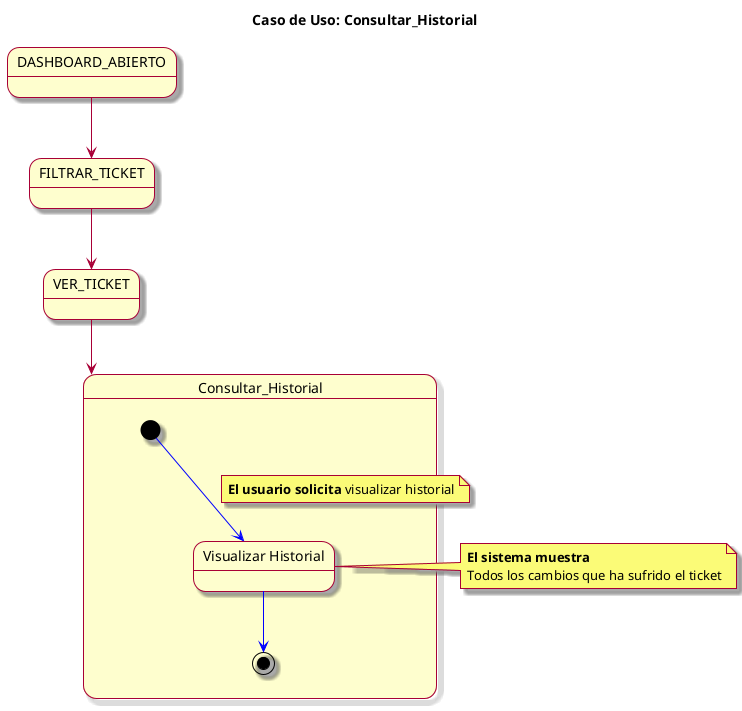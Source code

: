 @startuml
skin rose
title Caso de Uso: Consultar_Historial

state DASHBOARD_ABIERTO


DASHBOARD_ABIERTO --> FILTRAR_TICKET
FILTRAR_TICKET --> VER_TICKET
VER_TICKET --> Consultar_Historial

state Consultar_Historial {
  [*] -[#blue]-> visualizarHistorial
  note on link: **El usuario solicita** visualizar historial
  state "Visualizar Historial" as visualizarHistorial
  visualizarHistorial -[#blue]-> [*]
}

note right of visualizarHistorial
  **El sistema muestra**
  Todos los cambios que ha sufrido el ticket
end note


@enduml